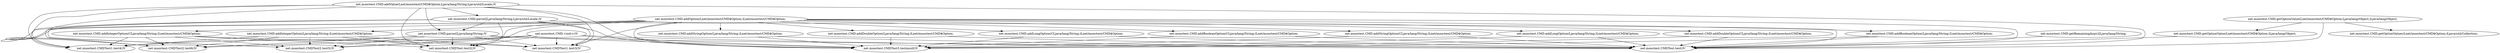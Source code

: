 digraph CMD_method {
    "net.mooctest.CMD.parse([Ljava/lang/String;)V" -> "net.mooctest.CMDTest1.test4()V";
    "net.mooctest.CMD.parse([Ljava/lang/String;)V" -> "net.mooctest.CMDTest.test2()V";
    "net.mooctest.CMD.parse([Ljava/lang/String;)V" -> "net.mooctest.CMDTest3.testnnull()V";
    "net.mooctest.CMD.parse([Ljava/lang/String;)V" -> "net.mooctest.CMDTest.test()V";
    "net.mooctest.CMD.parse([Ljava/lang/String;)V" -> "net.mooctest.CMDTest2.test6()V";
    "net.mooctest.CMD.parse([Ljava/lang/String;)V" -> "net.mooctest.CMDTest2.test5()V";
    "net.mooctest.CMD.parse([Ljava/lang/String;)V" -> "net.mooctest.CMDTest1.test3()V";
    "net.mooctest.CMD.addOption(Lnet/mooctest/CMD$Option;)Lnet/mooctest/CMD$Option;" -> "net.mooctest.CMD.addBooleanOption(CLjava/lang/String;)Lnet/mooctest/CMD$Option;";
    "net.mooctest.CMD.addOption(Lnet/mooctest/CMD$Option;)Lnet/mooctest/CMD$Option;" -> "net.mooctest.CMD.addStringOption(CLjava/lang/String;)Lnet/mooctest/CMD$Option;";
    "net.mooctest.CMD.addOption(Lnet/mooctest/CMD$Option;)Lnet/mooctest/CMD$Option;" -> "net.mooctest.CMD.addLongOption(Ljava/lang/String;)Lnet/mooctest/CMD$Option;";
    "net.mooctest.CMD.addOption(Lnet/mooctest/CMD$Option;)Lnet/mooctest/CMD$Option;" -> "net.mooctest.CMD.addIntegerOption(CLjava/lang/String;)Lnet/mooctest/CMD$Option;";
    "net.mooctest.CMD.addOption(Lnet/mooctest/CMD$Option;)Lnet/mooctest/CMD$Option;" -> "net.mooctest.CMD.addDoubleOption(CLjava/lang/String;)Lnet/mooctest/CMD$Option;";
    "net.mooctest.CMD.addOption(Lnet/mooctest/CMD$Option;)Lnet/mooctest/CMD$Option;" -> "net.mooctest.CMD.addIntegerOption(Ljava/lang/String;)Lnet/mooctest/CMD$Option;";
    "net.mooctest.CMD.addOption(Lnet/mooctest/CMD$Option;)Lnet/mooctest/CMD$Option;" -> "net.mooctest.CMD.addBooleanOption(Ljava/lang/String;)Lnet/mooctest/CMD$Option;";
    "net.mooctest.CMD.addOption(Lnet/mooctest/CMD$Option;)Lnet/mooctest/CMD$Option;" -> "net.mooctest.CMDTest3.testnnull()V";
    "net.mooctest.CMD.addOption(Lnet/mooctest/CMD$Option;)Lnet/mooctest/CMD$Option;" -> "net.mooctest.CMD.addStringOption(Ljava/lang/String;)Lnet/mooctest/CMD$Option;";
    "net.mooctest.CMD.addOption(Lnet/mooctest/CMD$Option;)Lnet/mooctest/CMD$Option;" -> "net.mooctest.CMD.addDoubleOption(Ljava/lang/String;)Lnet/mooctest/CMD$Option;";
    "net.mooctest.CMD.addOption(Lnet/mooctest/CMD$Option;)Lnet/mooctest/CMD$Option;" -> "net.mooctest.CMDTest.test()V";
    "net.mooctest.CMD.addOption(Lnet/mooctest/CMD$Option;)Lnet/mooctest/CMD$Option;" -> "net.mooctest.CMDTest2.test6()V";
    "net.mooctest.CMD.addOption(Lnet/mooctest/CMD$Option;)Lnet/mooctest/CMD$Option;" -> "net.mooctest.CMDTest2.test5()V";
    "net.mooctest.CMD.addOption(Lnet/mooctest/CMD$Option;)Lnet/mooctest/CMD$Option;" -> "net.mooctest.CMD.addLongOption(CLjava/lang/String;)Lnet/mooctest/CMD$Option;";
    "net.mooctest.CMD.addOption(Lnet/mooctest/CMD$Option;)Lnet/mooctest/CMD$Option;" -> "net.mooctest.CMDTest1.test4()V";
    "net.mooctest.CMD.addOption(Lnet/mooctest/CMD$Option;)Lnet/mooctest/CMD$Option;" -> "net.mooctest.CMDTest.test2()V";
    "net.mooctest.CMD.addOption(Lnet/mooctest/CMD$Option;)Lnet/mooctest/CMD$Option;" -> "net.mooctest.CMDTest1.test3()V";
    "net.mooctest.CMD.<init>()V" -> "net.mooctest.CMDTest1.test4()V";
    "net.mooctest.CMD.<init>()V" -> "net.mooctest.CMDTest.test2()V";
    "net.mooctest.CMD.<init>()V" -> "net.mooctest.CMDTest3.testnnull()V";
    "net.mooctest.CMD.<init>()V" -> "net.mooctest.CMDTest.test()V";
    "net.mooctest.CMD.<init>()V" -> "net.mooctest.CMDTest2.test6()V";
    "net.mooctest.CMD.<init>()V" -> "net.mooctest.CMDTest2.test5()V";
    "net.mooctest.CMD.<init>()V" -> "net.mooctest.CMDTest1.test3()V";
    "net.mooctest.CMD.addIntegerOption(CLjava/lang/String;)Lnet/mooctest/CMD$Option;" -> "net.mooctest.CMDTest1.test4()V";
    "net.mooctest.CMD.addIntegerOption(CLjava/lang/String;)Lnet/mooctest/CMD$Option;" -> "net.mooctest.CMDTest.test2()V";
    "net.mooctest.CMD.addIntegerOption(CLjava/lang/String;)Lnet/mooctest/CMD$Option;" -> "net.mooctest.CMDTest2.test6()V";
    "net.mooctest.CMD.addIntegerOption(CLjava/lang/String;)Lnet/mooctest/CMD$Option;" -> "net.mooctest.CMDTest2.test5()V";
    "net.mooctest.CMD.addIntegerOption(CLjava/lang/String;)Lnet/mooctest/CMD$Option;" -> "net.mooctest.CMDTest1.test3()V";
    "net.mooctest.CMD.addDoubleOption(Ljava/lang/String;)Lnet/mooctest/CMD$Option;" -> "net.mooctest.CMDTest3.testnnull()V";
    "net.mooctest.CMD.addDoubleOption(Ljava/lang/String;)Lnet/mooctest/CMD$Option;" -> "net.mooctest.CMDTest.test()V";
    "net.mooctest.CMD.parse([Ljava/lang/String;Ljava/util/Locale;)V" -> "net.mooctest.CMD.parse([Ljava/lang/String;)V";
    "net.mooctest.CMD.parse([Ljava/lang/String;Ljava/util/Locale;)V" -> "net.mooctest.CMDTest1.test4()V";
    "net.mooctest.CMD.parse([Ljava/lang/String;Ljava/util/Locale;)V" -> "net.mooctest.CMDTest.test2()V";
    "net.mooctest.CMD.parse([Ljava/lang/String;Ljava/util/Locale;)V" -> "net.mooctest.CMDTest3.testnnull()V";
    "net.mooctest.CMD.parse([Ljava/lang/String;Ljava/util/Locale;)V" -> "net.mooctest.CMDTest.test()V";
    "net.mooctest.CMD.parse([Ljava/lang/String;Ljava/util/Locale;)V" -> "net.mooctest.CMDTest2.test6()V";
    "net.mooctest.CMD.parse([Ljava/lang/String;Ljava/util/Locale;)V" -> "net.mooctest.CMDTest2.test5()V";
    "net.mooctest.CMD.parse([Ljava/lang/String;Ljava/util/Locale;)V" -> "net.mooctest.CMDTest1.test3()V";
    "net.mooctest.CMD.addValue(Lnet/mooctest/CMD$Option;Ljava/lang/String;Ljava/util/Locale;)V" -> "net.mooctest.CMD.parse([Ljava/lang/String;Ljava/util/Locale;)V";
    "net.mooctest.CMD.addValue(Lnet/mooctest/CMD$Option;Ljava/lang/String;Ljava/util/Locale;)V" -> "net.mooctest.CMD.parse([Ljava/lang/String;)V";
    "net.mooctest.CMD.addValue(Lnet/mooctest/CMD$Option;Ljava/lang/String;Ljava/util/Locale;)V" -> "net.mooctest.CMDTest1.test4()V";
    "net.mooctest.CMD.addValue(Lnet/mooctest/CMD$Option;Ljava/lang/String;Ljava/util/Locale;)V" -> "net.mooctest.CMDTest.test2()V";
    "net.mooctest.CMD.addValue(Lnet/mooctest/CMD$Option;Ljava/lang/String;Ljava/util/Locale;)V" -> "net.mooctest.CMDTest3.testnnull()V";
    "net.mooctest.CMD.addValue(Lnet/mooctest/CMD$Option;Ljava/lang/String;Ljava/util/Locale;)V" -> "net.mooctest.CMDTest.test()V";
    "net.mooctest.CMD.addValue(Lnet/mooctest/CMD$Option;Ljava/lang/String;Ljava/util/Locale;)V" -> "net.mooctest.CMDTest2.test6()V";
    "net.mooctest.CMD.addValue(Lnet/mooctest/CMD$Option;Ljava/lang/String;Ljava/util/Locale;)V" -> "net.mooctest.CMDTest2.test5()V";
    "net.mooctest.CMD.addValue(Lnet/mooctest/CMD$Option;Ljava/lang/String;Ljava/util/Locale;)V" -> "net.mooctest.CMDTest1.test3()V";
    "net.mooctest.CMD.getOptionValue(Lnet/mooctest/CMD$Option;)Ljava/lang/Object;" -> "net.mooctest.CMDTest.test()V";
    "net.mooctest.CMD.addStringOption(CLjava/lang/String;)Lnet/mooctest/CMD$Option;" -> "net.mooctest.CMDTest3.testnnull()V";
    "net.mooctest.CMD.addStringOption(CLjava/lang/String;)Lnet/mooctest/CMD$Option;" -> "net.mooctest.CMDTest.test()V";
    "net.mooctest.CMD.addLongOption(CLjava/lang/String;)Lnet/mooctest/CMD$Option;" -> "net.mooctest.CMDTest3.testnnull()V";
    "net.mooctest.CMD.addLongOption(CLjava/lang/String;)Lnet/mooctest/CMD$Option;" -> "net.mooctest.CMDTest.test()V";
    "net.mooctest.CMD.getRemainingArgs()[Ljava/lang/String;" -> "net.mooctest.CMDTest.test()V";
    "net.mooctest.CMD.addIntegerOption(Ljava/lang/String;)Lnet/mooctest/CMD$Option;" -> "net.mooctest.CMDTest1.test4()V";
    "net.mooctest.CMD.addIntegerOption(Ljava/lang/String;)Lnet/mooctest/CMD$Option;" -> "net.mooctest.CMDTest.test2()V";
    "net.mooctest.CMD.addIntegerOption(Ljava/lang/String;)Lnet/mooctest/CMD$Option;" -> "net.mooctest.CMDTest2.test6()V";
    "net.mooctest.CMD.addIntegerOption(Ljava/lang/String;)Lnet/mooctest/CMD$Option;" -> "net.mooctest.CMDTest2.test5()V";
    "net.mooctest.CMD.addIntegerOption(Ljava/lang/String;)Lnet/mooctest/CMD$Option;" -> "net.mooctest.CMDTest1.test3()V";
    "net.mooctest.CMD.addStringOption(Ljava/lang/String;)Lnet/mooctest/CMD$Option;" -> "net.mooctest.CMDTest3.testnnull()V";
    "net.mooctest.CMD.addStringOption(Ljava/lang/String;)Lnet/mooctest/CMD$Option;" -> "net.mooctest.CMDTest.test()V";
    "net.mooctest.CMD.addBooleanOption(Ljava/lang/String;)Lnet/mooctest/CMD$Option;" -> "net.mooctest.CMDTest3.testnnull()V";
    "net.mooctest.CMD.addBooleanOption(Ljava/lang/String;)Lnet/mooctest/CMD$Option;" -> "net.mooctest.CMDTest.test()V";
    "net.mooctest.CMD.getOptionValue(Lnet/mooctest/CMD$Option;Ljava/lang/Object;)Ljava/lang/Object;" -> "net.mooctest.CMD.getOptionValues(Lnet/mooctest/CMD$Option;)Ljava/util/Collection;";
    "net.mooctest.CMD.getOptionValue(Lnet/mooctest/CMD$Option;Ljava/lang/Object;)Ljava/lang/Object;" -> "net.mooctest.CMD.getOptionValue(Lnet/mooctest/CMD$Option;)Ljava/lang/Object;";
    "net.mooctest.CMD.getOptionValue(Lnet/mooctest/CMD$Option;Ljava/lang/Object;)Ljava/lang/Object;" -> "net.mooctest.CMDTest.test()V";
    "net.mooctest.CMD.addLongOption(Ljava/lang/String;)Lnet/mooctest/CMD$Option;" -> "net.mooctest.CMDTest3.testnnull()V";
    "net.mooctest.CMD.addLongOption(Ljava/lang/String;)Lnet/mooctest/CMD$Option;" -> "net.mooctest.CMDTest.test()V";
    "net.mooctest.CMD.addDoubleOption(CLjava/lang/String;)Lnet/mooctest/CMD$Option;" -> "net.mooctest.CMDTest3.testnnull()V";
    "net.mooctest.CMD.addDoubleOption(CLjava/lang/String;)Lnet/mooctest/CMD$Option;" -> "net.mooctest.CMDTest.test()V";
    "net.mooctest.CMD.addBooleanOption(CLjava/lang/String;)Lnet/mooctest/CMD$Option;" -> "net.mooctest.CMDTest3.testnnull()V";
    "net.mooctest.CMD.addBooleanOption(CLjava/lang/String;)Lnet/mooctest/CMD$Option;" -> "net.mooctest.CMDTest.test()V";
}
